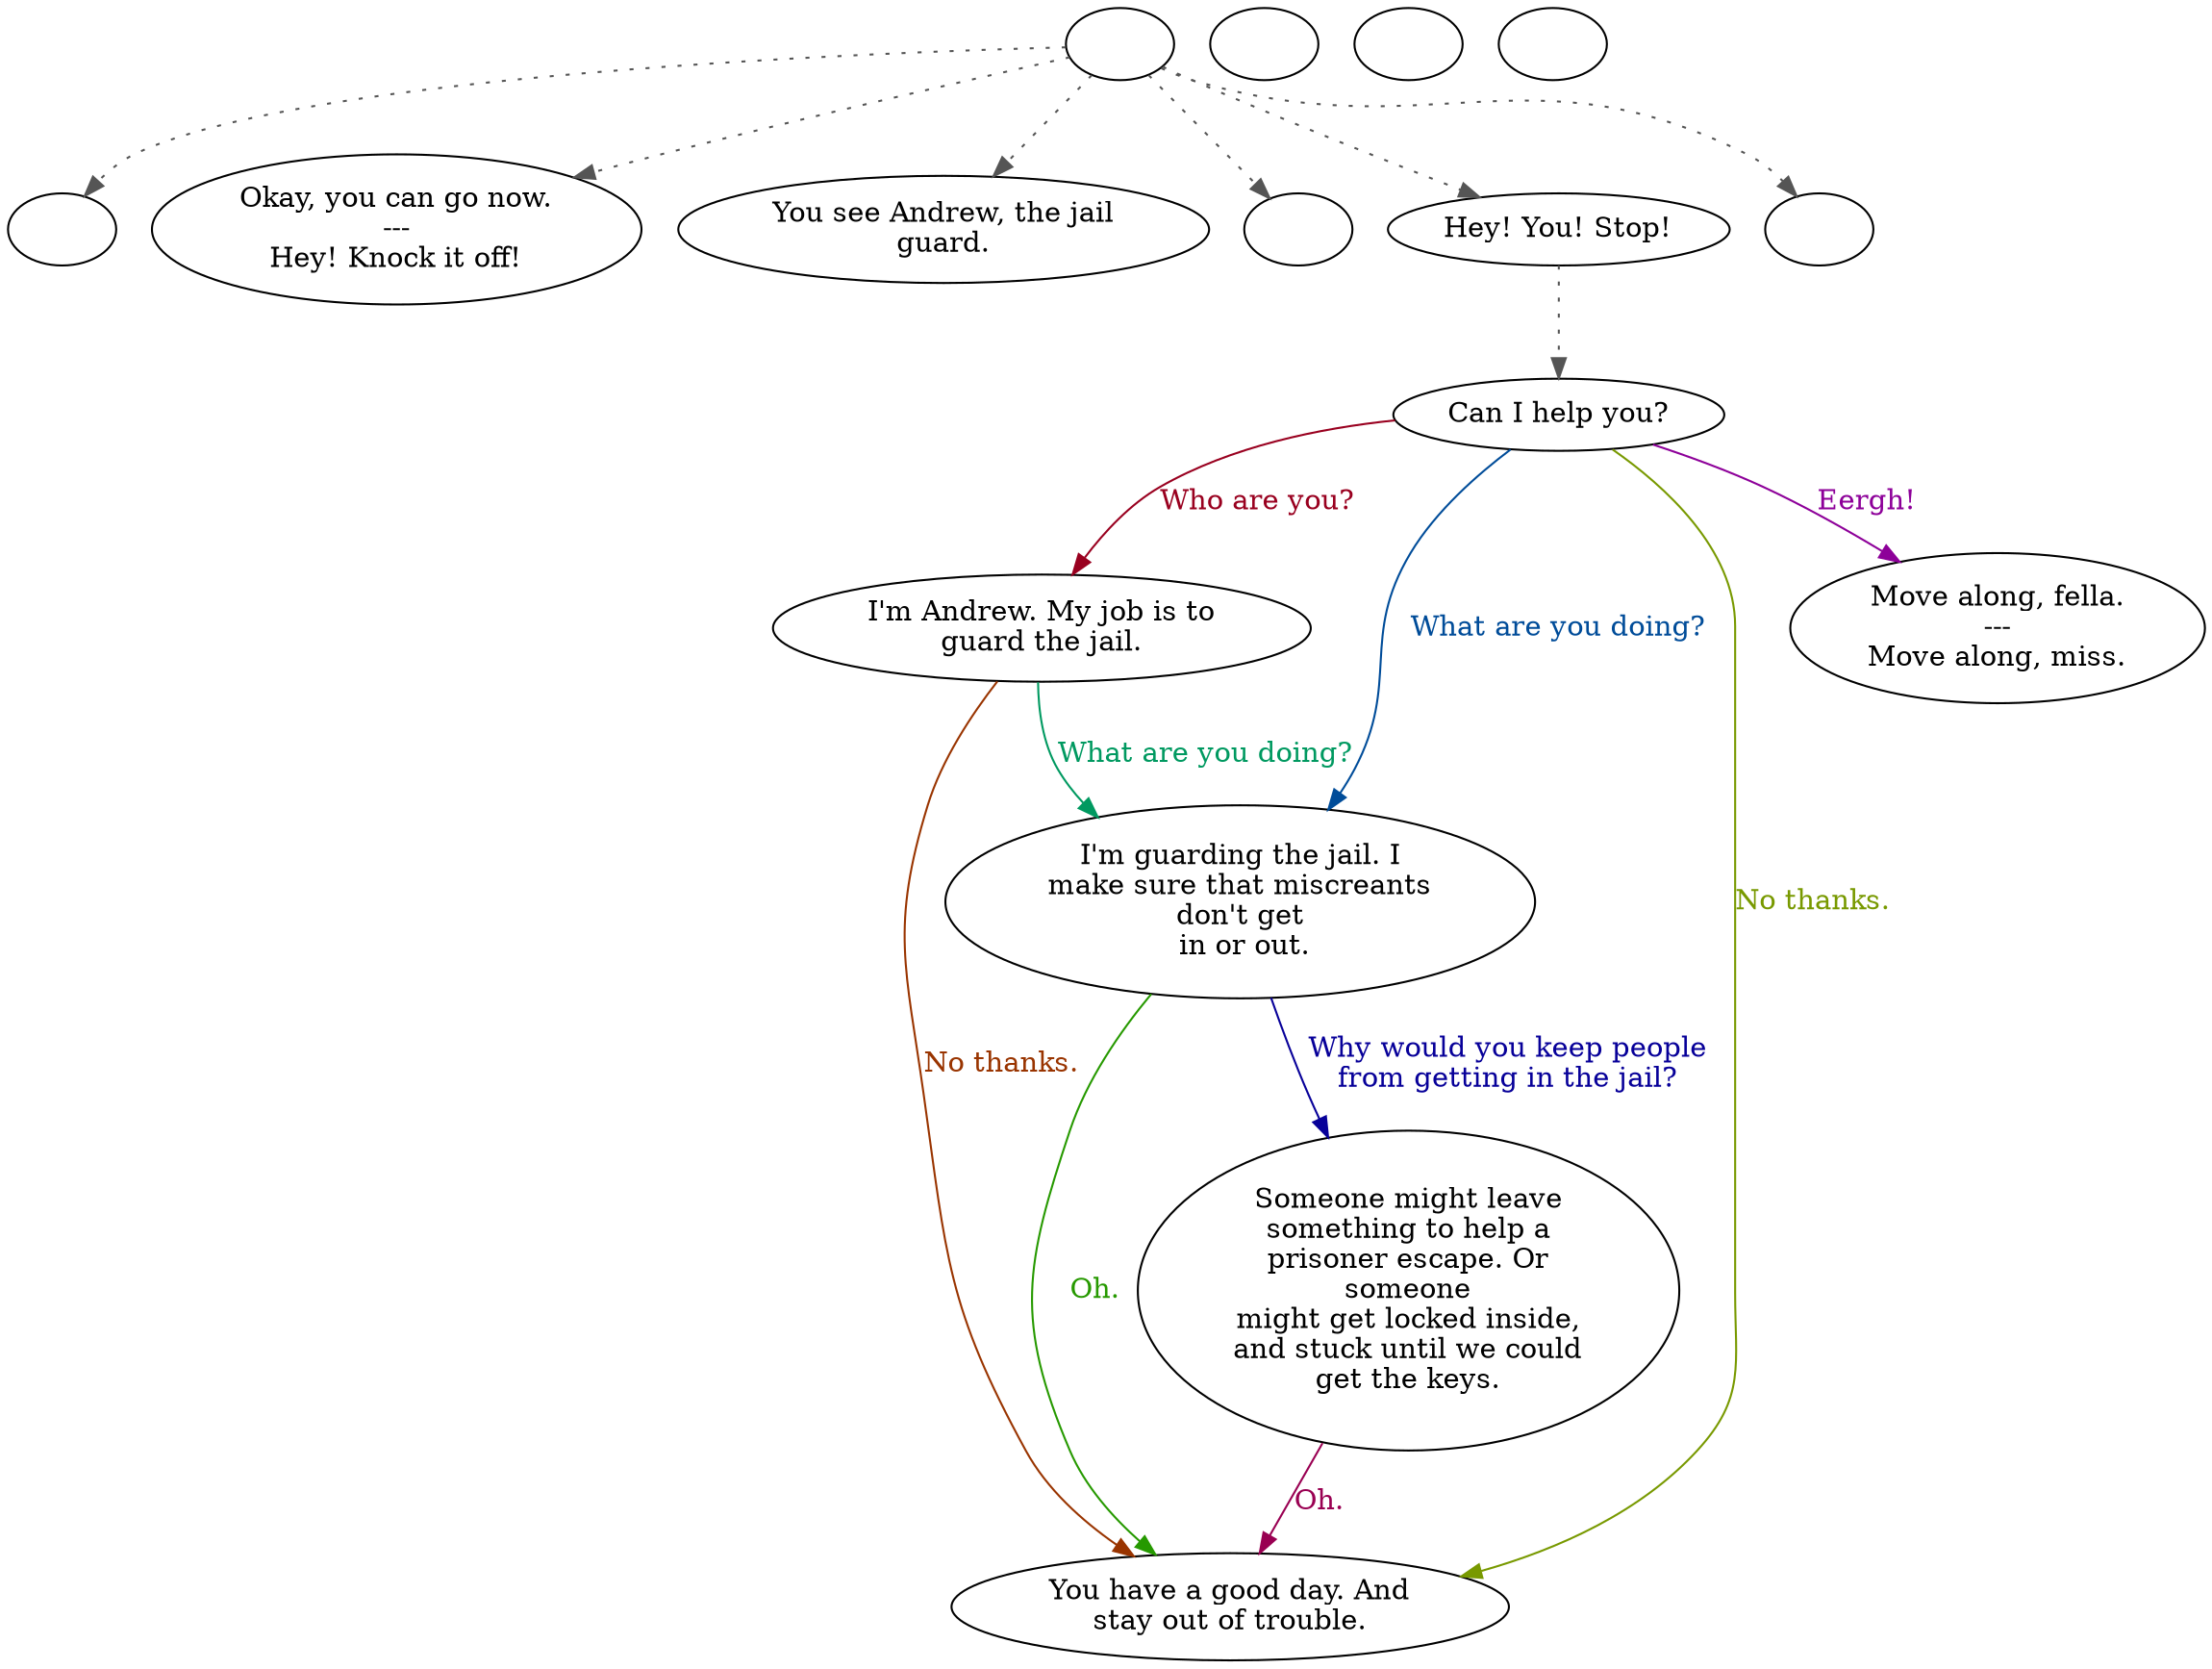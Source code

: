 digraph ANDREW {
  "start" [style=filled       fillcolor="#FFFFFF"       color="#000000"]
  "start" -> "combat_p_proc" [style=dotted color="#555555"]
  "start" -> "critter_p_proc" [style=dotted color="#555555"]
  "start" -> "look_at_p_proc" [style=dotted color="#555555"]
  "start" -> "pickup_p_proc" [style=dotted color="#555555"]
  "start" -> "talk_p_proc" [style=dotted color="#555555"]
  "start" -> "timed_event_p_proc" [style=dotted color="#555555"]
  "start" [label=""]
  "combat_p_proc" [style=filled       fillcolor="#FFFFFF"       color="#000000"]
  "combat_p_proc" [label=""]
  "critter_p_proc" [style=filled       fillcolor="#FFFFFF"       color="#000000"]
  "critter_p_proc" [label="Okay, you can go now.\n---\nHey! Knock it off!"]
  "look_at_p_proc" [style=filled       fillcolor="#FFFFFF"       color="#000000"]
  "look_at_p_proc" [label="You see Andrew, the jail\nguard."]
  "pickup_p_proc" [style=filled       fillcolor="#FFFFFF"       color="#000000"]
  "pickup_p_proc" [label=""]
  "talk_p_proc" [style=filled       fillcolor="#FFFFFF"       color="#000000"]
  "talk_p_proc" -> "Andrew01" [style=dotted color="#555555"]
  "talk_p_proc" [label="Hey! You! Stop!"]
  "timed_event_p_proc" [style=filled       fillcolor="#FFFFFF"       color="#000000"]
  "timed_event_p_proc" [label=""]
  "damage_p_proc" [style=filled       fillcolor="#FFFFFF"       color="#000000"]
  "damage_p_proc" [label=""]
  "destroy_p_proc" [style=filled       fillcolor="#FFFFFF"       color="#000000"]
  "destroy_p_proc" [label=""]
  "Andrew01" [style=filled       fillcolor="#FFFFFF"       color="#000000"]
  "Andrew01" [label="Can I help you?"]
  "Andrew01" -> "Andrew02" [label="Who are you?" color="#99001F" fontcolor="#99001F"]
  "Andrew01" -> "Andrew03" [label="What are you doing?" color="#004C99" fontcolor="#004C99"]
  "Andrew01" -> "Andrew04" [label="No thanks." color="#789900" fontcolor="#789900"]
  "Andrew01" -> "Andrew06" [label="Eergh!" color="#8D0099" fontcolor="#8D0099"]
  "Andrew02" [style=filled       fillcolor="#FFFFFF"       color="#000000"]
  "Andrew02" [label="I'm Andrew. My job is to\nguard the jail."]
  "Andrew02" -> "Andrew03" [label="What are you doing?" color="#009960" fontcolor="#009960"]
  "Andrew02" -> "Andrew04" [label="No thanks." color="#993400" fontcolor="#993400"]
  "Andrew03" [style=filled       fillcolor="#FFFFFF"       color="#000000"]
  "Andrew03" [label="I'm guarding the jail. I\nmake sure that miscreants\ndon't get\n in or out."]
  "Andrew03" -> "Andrew05" [label="Why would you keep people\nfrom getting in the jail?" color="#070099" fontcolor="#070099"]
  "Andrew03" -> "Andrew04" [label="Oh." color="#269900" fontcolor="#269900"]
  "Andrew04" [style=filled       fillcolor="#FFFFFF"       color="#000000"]
  "Andrew04" [label="You have a good day. And\nstay out of trouble."]
  "Andrew05" [style=filled       fillcolor="#FFFFFF"       color="#000000"]
  "Andrew05" [label="Someone might leave\nsomething to help a\nprisoner escape. Or\nsomeone\nmight get locked inside,\nand stuck until we could\nget the keys."]
  "Andrew05" -> "Andrew04" [label="Oh." color="#990052" fontcolor="#990052"]
  "Andrew06" [style=filled       fillcolor="#FFFFFF"       color="#000000"]
  "Andrew06" [label="Move along, fella.\n---\nMove along, miss."]
  "map_enter_p_proc" [style=filled       fillcolor="#FFFFFF"       color="#000000"]
  "map_enter_p_proc" [label=""]
}